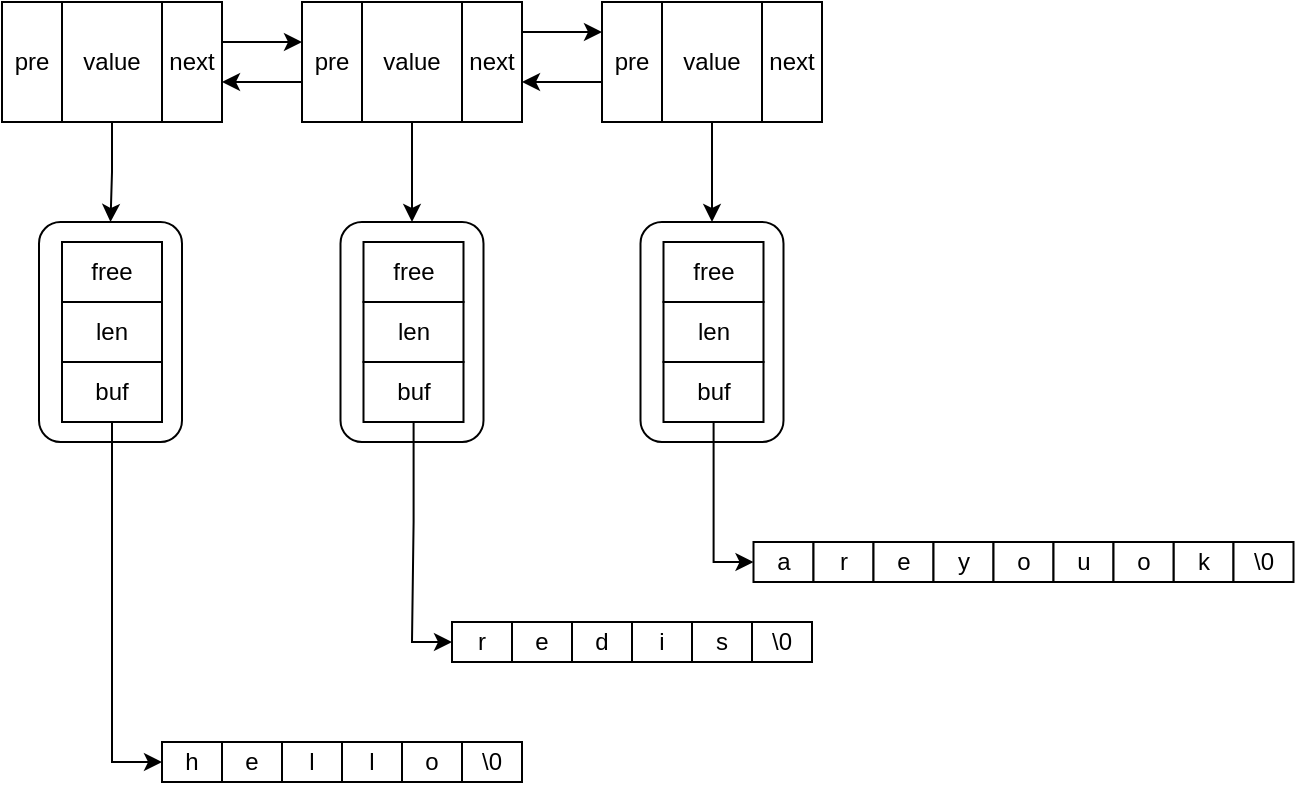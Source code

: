 <mxfile version="26.0.15">
  <diagram name="第 1 页" id="tEajQngZ7PuHsxjOIy0T">
    <mxGraphModel dx="1026" dy="650" grid="1" gridSize="10" guides="1" tooltips="1" connect="1" arrows="1" fold="1" page="1" pageScale="1" pageWidth="827" pageHeight="1169" math="0" shadow="0">
      <root>
        <mxCell id="0" />
        <mxCell id="1" parent="0" />
        <mxCell id="2VIQsZzZV8RpLs_PZSOd-15" value="" style="edgeStyle=orthogonalEdgeStyle;rounded=0;orthogonalLoop=1;jettySize=auto;html=1;" edge="1" parent="1" source="2VIQsZzZV8RpLs_PZSOd-2" target="2VIQsZzZV8RpLs_PZSOd-10">
          <mxGeometry relative="1" as="geometry">
            <Array as="points">
              <mxPoint x="290" y="370" />
              <mxPoint x="290" y="370" />
            </Array>
          </mxGeometry>
        </mxCell>
        <mxCell id="2VIQsZzZV8RpLs_PZSOd-2" value="pre" style="rounded=0;whiteSpace=wrap;html=1;" vertex="1" parent="1">
          <mxGeometry x="310" y="330" width="30" height="60" as="geometry" />
        </mxCell>
        <mxCell id="2VIQsZzZV8RpLs_PZSOd-51" style="edgeStyle=orthogonalEdgeStyle;rounded=0;orthogonalLoop=1;jettySize=auto;html=1;entryX=0.5;entryY=0;entryDx=0;entryDy=0;" edge="1" parent="1" source="2VIQsZzZV8RpLs_PZSOd-3" target="2VIQsZzZV8RpLs_PZSOd-40">
          <mxGeometry relative="1" as="geometry" />
        </mxCell>
        <mxCell id="2VIQsZzZV8RpLs_PZSOd-3" value="value" style="rounded=0;whiteSpace=wrap;html=1;" vertex="1" parent="1">
          <mxGeometry x="340" y="330" width="50" height="60" as="geometry" />
        </mxCell>
        <mxCell id="2VIQsZzZV8RpLs_PZSOd-11" style="edgeStyle=orthogonalEdgeStyle;rounded=0;orthogonalLoop=1;jettySize=auto;html=1;entryX=0;entryY=0.25;entryDx=0;entryDy=0;" edge="1" parent="1" source="2VIQsZzZV8RpLs_PZSOd-4" target="2VIQsZzZV8RpLs_PZSOd-5">
          <mxGeometry relative="1" as="geometry">
            <Array as="points">
              <mxPoint x="440" y="345" />
              <mxPoint x="440" y="345" />
            </Array>
          </mxGeometry>
        </mxCell>
        <mxCell id="2VIQsZzZV8RpLs_PZSOd-4" value="next" style="rounded=0;whiteSpace=wrap;html=1;" vertex="1" parent="1">
          <mxGeometry x="390" y="330" width="30" height="60" as="geometry" />
        </mxCell>
        <mxCell id="2VIQsZzZV8RpLs_PZSOd-12" value="" style="edgeStyle=orthogonalEdgeStyle;rounded=0;orthogonalLoop=1;jettySize=auto;html=1;" edge="1" parent="1" source="2VIQsZzZV8RpLs_PZSOd-5" target="2VIQsZzZV8RpLs_PZSOd-4">
          <mxGeometry relative="1" as="geometry">
            <Array as="points">
              <mxPoint x="450" y="370" />
              <mxPoint x="450" y="370" />
            </Array>
          </mxGeometry>
        </mxCell>
        <mxCell id="2VIQsZzZV8RpLs_PZSOd-5" value="pre" style="rounded=0;whiteSpace=wrap;html=1;" vertex="1" parent="1">
          <mxGeometry x="460" y="330" width="30" height="60" as="geometry" />
        </mxCell>
        <mxCell id="2VIQsZzZV8RpLs_PZSOd-75" style="edgeStyle=orthogonalEdgeStyle;rounded=0;orthogonalLoop=1;jettySize=auto;html=1;entryX=0.5;entryY=0;entryDx=0;entryDy=0;" edge="1" parent="1" source="2VIQsZzZV8RpLs_PZSOd-6" target="2VIQsZzZV8RpLs_PZSOd-63">
          <mxGeometry relative="1" as="geometry" />
        </mxCell>
        <mxCell id="2VIQsZzZV8RpLs_PZSOd-6" value="value" style="rounded=0;whiteSpace=wrap;html=1;" vertex="1" parent="1">
          <mxGeometry x="490" y="330" width="50" height="60" as="geometry" />
        </mxCell>
        <mxCell id="2VIQsZzZV8RpLs_PZSOd-7" value="next" style="rounded=0;whiteSpace=wrap;html=1;" vertex="1" parent="1">
          <mxGeometry x="540" y="330" width="30" height="60" as="geometry" />
        </mxCell>
        <mxCell id="2VIQsZzZV8RpLs_PZSOd-8" value="pre" style="rounded=0;whiteSpace=wrap;html=1;" vertex="1" parent="1">
          <mxGeometry x="160" y="330" width="30" height="60" as="geometry" />
        </mxCell>
        <mxCell id="2VIQsZzZV8RpLs_PZSOd-17" value="" style="edgeStyle=orthogonalEdgeStyle;rounded=0;orthogonalLoop=1;jettySize=auto;html=1;" edge="1" parent="1" source="2VIQsZzZV8RpLs_PZSOd-9" target="2VIQsZzZV8RpLs_PZSOd-16">
          <mxGeometry relative="1" as="geometry" />
        </mxCell>
        <mxCell id="2VIQsZzZV8RpLs_PZSOd-9" value="value" style="rounded=0;whiteSpace=wrap;html=1;" vertex="1" parent="1">
          <mxGeometry x="190" y="330" width="50" height="60" as="geometry" />
        </mxCell>
        <mxCell id="2VIQsZzZV8RpLs_PZSOd-14" style="edgeStyle=orthogonalEdgeStyle;rounded=0;orthogonalLoop=1;jettySize=auto;html=1;" edge="1" parent="1" source="2VIQsZzZV8RpLs_PZSOd-10">
          <mxGeometry relative="1" as="geometry">
            <mxPoint x="310" y="350" as="targetPoint" />
            <Array as="points">
              <mxPoint x="290" y="350" />
              <mxPoint x="290" y="350" />
            </Array>
          </mxGeometry>
        </mxCell>
        <mxCell id="2VIQsZzZV8RpLs_PZSOd-10" value="next" style="rounded=0;whiteSpace=wrap;html=1;" vertex="1" parent="1">
          <mxGeometry x="240" y="330" width="30" height="60" as="geometry" />
        </mxCell>
        <mxCell id="2VIQsZzZV8RpLs_PZSOd-16" value="" style="rounded=1;whiteSpace=wrap;html=1;" vertex="1" parent="1">
          <mxGeometry x="178.5" y="440" width="71.5" height="110" as="geometry" />
        </mxCell>
        <mxCell id="2VIQsZzZV8RpLs_PZSOd-18" value="free" style="rounded=0;whiteSpace=wrap;html=1;" vertex="1" parent="1">
          <mxGeometry x="190" y="450" width="50" height="30" as="geometry" />
        </mxCell>
        <mxCell id="2VIQsZzZV8RpLs_PZSOd-19" value="len" style="rounded=0;whiteSpace=wrap;html=1;" vertex="1" parent="1">
          <mxGeometry x="190" y="480" width="50" height="30" as="geometry" />
        </mxCell>
        <mxCell id="2VIQsZzZV8RpLs_PZSOd-28" style="edgeStyle=orthogonalEdgeStyle;rounded=0;orthogonalLoop=1;jettySize=auto;html=1;entryX=0;entryY=0.5;entryDx=0;entryDy=0;" edge="1" parent="1" source="2VIQsZzZV8RpLs_PZSOd-20" target="2VIQsZzZV8RpLs_PZSOd-21">
          <mxGeometry relative="1" as="geometry" />
        </mxCell>
        <mxCell id="2VIQsZzZV8RpLs_PZSOd-20" value="buf" style="rounded=0;whiteSpace=wrap;html=1;" vertex="1" parent="1">
          <mxGeometry x="190" y="510" width="50" height="30" as="geometry" />
        </mxCell>
        <mxCell id="2VIQsZzZV8RpLs_PZSOd-21" value="h" style="rounded=0;whiteSpace=wrap;html=1;" vertex="1" parent="1">
          <mxGeometry x="240" y="700" width="30" height="20" as="geometry" />
        </mxCell>
        <mxCell id="2VIQsZzZV8RpLs_PZSOd-22" value="e" style="rounded=0;whiteSpace=wrap;html=1;" vertex="1" parent="1">
          <mxGeometry x="270" y="700" width="30" height="20" as="geometry" />
        </mxCell>
        <mxCell id="2VIQsZzZV8RpLs_PZSOd-23" value="l" style="rounded=0;whiteSpace=wrap;html=1;" vertex="1" parent="1">
          <mxGeometry x="300" y="700" width="30" height="20" as="geometry" />
        </mxCell>
        <mxCell id="2VIQsZzZV8RpLs_PZSOd-24" value="l" style="rounded=0;whiteSpace=wrap;html=1;" vertex="1" parent="1">
          <mxGeometry x="330" y="700" width="30" height="20" as="geometry" />
        </mxCell>
        <mxCell id="2VIQsZzZV8RpLs_PZSOd-25" value="o" style="rounded=0;whiteSpace=wrap;html=1;" vertex="1" parent="1">
          <mxGeometry x="360" y="700" width="30" height="20" as="geometry" />
        </mxCell>
        <mxCell id="2VIQsZzZV8RpLs_PZSOd-26" value="\0" style="rounded=0;whiteSpace=wrap;html=1;" vertex="1" parent="1">
          <mxGeometry x="390" y="700" width="30" height="20" as="geometry" />
        </mxCell>
        <mxCell id="2VIQsZzZV8RpLs_PZSOd-40" value="" style="rounded=1;whiteSpace=wrap;html=1;" vertex="1" parent="1">
          <mxGeometry x="329.25" y="440" width="71.5" height="110" as="geometry" />
        </mxCell>
        <mxCell id="2VIQsZzZV8RpLs_PZSOd-41" value="free" style="rounded=0;whiteSpace=wrap;html=1;" vertex="1" parent="1">
          <mxGeometry x="340.75" y="450" width="50" height="30" as="geometry" />
        </mxCell>
        <mxCell id="2VIQsZzZV8RpLs_PZSOd-42" value="len" style="rounded=0;whiteSpace=wrap;html=1;" vertex="1" parent="1">
          <mxGeometry x="340.75" y="480" width="50" height="30" as="geometry" />
        </mxCell>
        <mxCell id="2VIQsZzZV8RpLs_PZSOd-43" style="edgeStyle=orthogonalEdgeStyle;rounded=0;orthogonalLoop=1;jettySize=auto;html=1;entryX=0;entryY=0.5;entryDx=0;entryDy=0;" edge="1" parent="1" source="2VIQsZzZV8RpLs_PZSOd-44" target="2VIQsZzZV8RpLs_PZSOd-45">
          <mxGeometry relative="1" as="geometry" />
        </mxCell>
        <mxCell id="2VIQsZzZV8RpLs_PZSOd-44" value="buf" style="rounded=0;whiteSpace=wrap;html=1;" vertex="1" parent="1">
          <mxGeometry x="340.75" y="510" width="50" height="30" as="geometry" />
        </mxCell>
        <mxCell id="2VIQsZzZV8RpLs_PZSOd-45" value="r" style="rounded=0;whiteSpace=wrap;html=1;" vertex="1" parent="1">
          <mxGeometry x="385" y="640" width="30" height="20" as="geometry" />
        </mxCell>
        <mxCell id="2VIQsZzZV8RpLs_PZSOd-46" value="e" style="rounded=0;whiteSpace=wrap;html=1;" vertex="1" parent="1">
          <mxGeometry x="415" y="640" width="30" height="20" as="geometry" />
        </mxCell>
        <mxCell id="2VIQsZzZV8RpLs_PZSOd-47" value="d" style="rounded=0;whiteSpace=wrap;html=1;" vertex="1" parent="1">
          <mxGeometry x="445" y="640" width="30" height="20" as="geometry" />
        </mxCell>
        <mxCell id="2VIQsZzZV8RpLs_PZSOd-48" value="i" style="rounded=0;whiteSpace=wrap;html=1;" vertex="1" parent="1">
          <mxGeometry x="475" y="640" width="30" height="20" as="geometry" />
        </mxCell>
        <mxCell id="2VIQsZzZV8RpLs_PZSOd-49" value="s" style="rounded=0;whiteSpace=wrap;html=1;" vertex="1" parent="1">
          <mxGeometry x="505" y="640" width="30" height="20" as="geometry" />
        </mxCell>
        <mxCell id="2VIQsZzZV8RpLs_PZSOd-50" value="\0" style="rounded=0;whiteSpace=wrap;html=1;" vertex="1" parent="1">
          <mxGeometry x="535" y="640" width="30" height="20" as="geometry" />
        </mxCell>
        <mxCell id="2VIQsZzZV8RpLs_PZSOd-63" value="" style="rounded=1;whiteSpace=wrap;html=1;" vertex="1" parent="1">
          <mxGeometry x="479.25" y="440" width="71.5" height="110" as="geometry" />
        </mxCell>
        <mxCell id="2VIQsZzZV8RpLs_PZSOd-64" value="free" style="rounded=0;whiteSpace=wrap;html=1;" vertex="1" parent="1">
          <mxGeometry x="490.75" y="450" width="50" height="30" as="geometry" />
        </mxCell>
        <mxCell id="2VIQsZzZV8RpLs_PZSOd-65" value="len" style="rounded=0;whiteSpace=wrap;html=1;" vertex="1" parent="1">
          <mxGeometry x="490.75" y="480" width="50" height="30" as="geometry" />
        </mxCell>
        <mxCell id="2VIQsZzZV8RpLs_PZSOd-66" style="edgeStyle=orthogonalEdgeStyle;rounded=0;orthogonalLoop=1;jettySize=auto;html=1;entryX=0;entryY=0.5;entryDx=0;entryDy=0;" edge="1" parent="1" source="2VIQsZzZV8RpLs_PZSOd-67" target="2VIQsZzZV8RpLs_PZSOd-68">
          <mxGeometry relative="1" as="geometry" />
        </mxCell>
        <mxCell id="2VIQsZzZV8RpLs_PZSOd-67" value="buf" style="rounded=0;whiteSpace=wrap;html=1;" vertex="1" parent="1">
          <mxGeometry x="490.75" y="510" width="50" height="30" as="geometry" />
        </mxCell>
        <mxCell id="2VIQsZzZV8RpLs_PZSOd-68" value="a" style="rounded=0;whiteSpace=wrap;html=1;" vertex="1" parent="1">
          <mxGeometry x="535.75" y="600" width="30" height="20" as="geometry" />
        </mxCell>
        <mxCell id="2VIQsZzZV8RpLs_PZSOd-69" value="r" style="rounded=0;whiteSpace=wrap;html=1;" vertex="1" parent="1">
          <mxGeometry x="565.75" y="600" width="30" height="20" as="geometry" />
        </mxCell>
        <mxCell id="2VIQsZzZV8RpLs_PZSOd-70" value="e" style="rounded=0;whiteSpace=wrap;html=1;" vertex="1" parent="1">
          <mxGeometry x="595.75" y="600" width="30" height="20" as="geometry" />
        </mxCell>
        <mxCell id="2VIQsZzZV8RpLs_PZSOd-71" value="y" style="rounded=0;whiteSpace=wrap;html=1;" vertex="1" parent="1">
          <mxGeometry x="625.75" y="600" width="30" height="20" as="geometry" />
        </mxCell>
        <mxCell id="2VIQsZzZV8RpLs_PZSOd-72" value="o" style="rounded=0;whiteSpace=wrap;html=1;" vertex="1" parent="1">
          <mxGeometry x="655.75" y="600" width="30" height="20" as="geometry" />
        </mxCell>
        <mxCell id="2VIQsZzZV8RpLs_PZSOd-73" value="u" style="rounded=0;whiteSpace=wrap;html=1;" vertex="1" parent="1">
          <mxGeometry x="685.75" y="600" width="30" height="20" as="geometry" />
        </mxCell>
        <mxCell id="2VIQsZzZV8RpLs_PZSOd-76" value="k" style="rounded=0;whiteSpace=wrap;html=1;" vertex="1" parent="1">
          <mxGeometry x="745.75" y="600" width="30" height="20" as="geometry" />
        </mxCell>
        <mxCell id="2VIQsZzZV8RpLs_PZSOd-77" value="o" style="rounded=0;whiteSpace=wrap;html=1;" vertex="1" parent="1">
          <mxGeometry x="715.75" y="600" width="30" height="20" as="geometry" />
        </mxCell>
        <mxCell id="2VIQsZzZV8RpLs_PZSOd-78" value="\0" style="rounded=0;whiteSpace=wrap;html=1;" vertex="1" parent="1">
          <mxGeometry x="775.75" y="600" width="30" height="20" as="geometry" />
        </mxCell>
      </root>
    </mxGraphModel>
  </diagram>
</mxfile>
